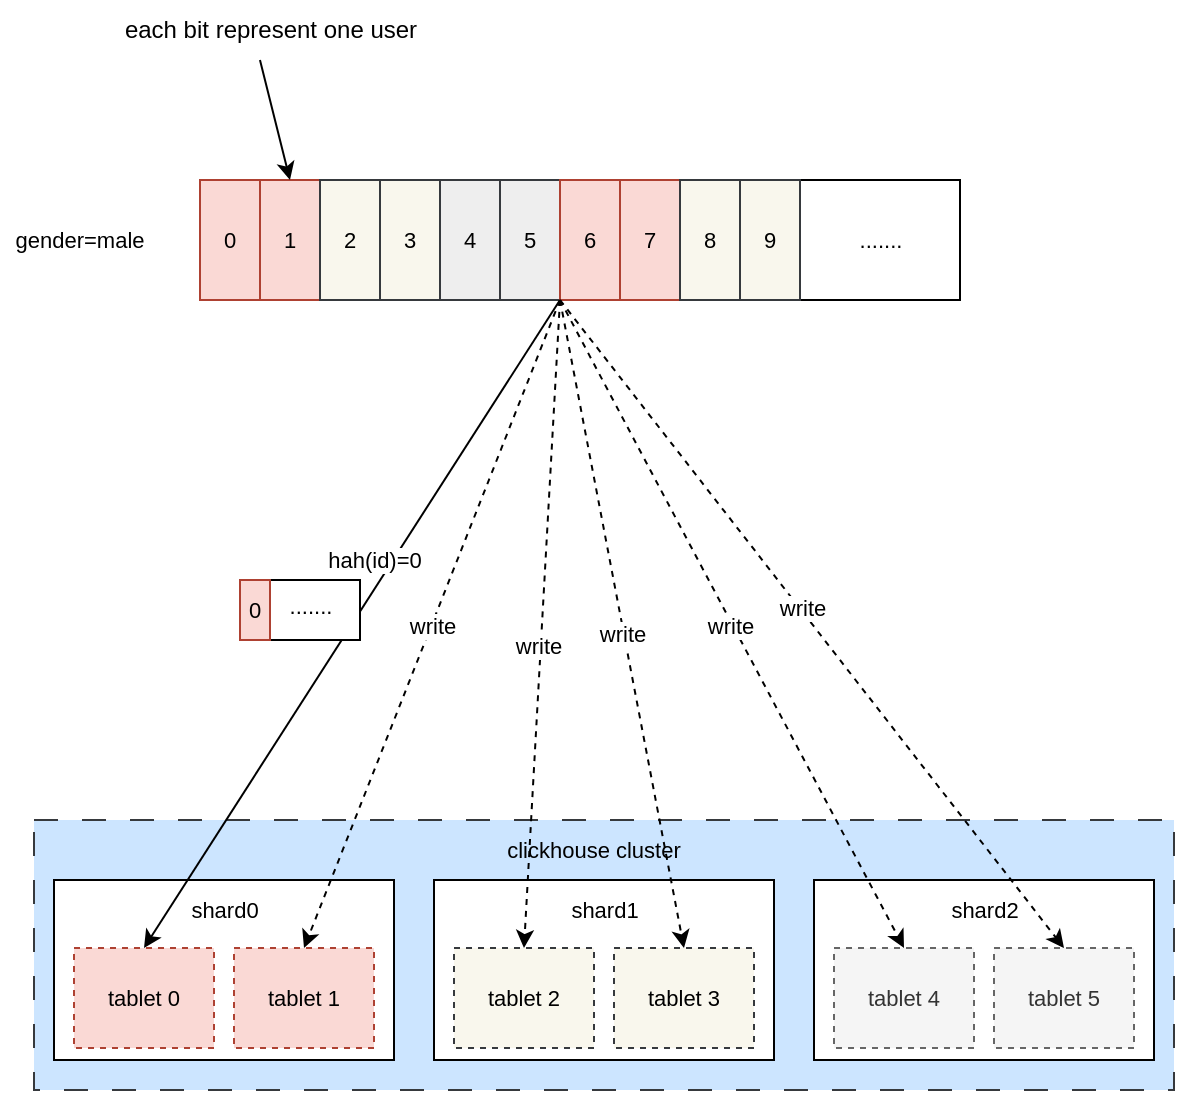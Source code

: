 <mxfile version="22.0.8" type="github">
  <diagram name="第 1 页" id="HDRhys7lzUm58w42Q5RW">
    <mxGraphModel dx="1157" dy="821" grid="1" gridSize="10" guides="1" tooltips="1" connect="1" arrows="1" fold="1" page="1" pageScale="1" pageWidth="827" pageHeight="1169" math="0" shadow="0">
      <root>
        <mxCell id="0" />
        <mxCell id="1" parent="0" />
        <mxCell id="Bs3yNAtl0TAtnO_HznIv-48" value="" style="group" parent="1" vertex="1" connectable="0">
          <mxGeometry x="257" y="920" width="570" height="135" as="geometry" />
        </mxCell>
        <mxCell id="Bs3yNAtl0TAtnO_HznIv-49" value="" style="rounded=0;whiteSpace=wrap;html=1;strokeColor=#36393d;fontSize=11;fillColor=#cce5ff;dashed=1;dashPattern=12 12;" parent="Bs3yNAtl0TAtnO_HznIv-48" vertex="1">
          <mxGeometry width="570" height="135" as="geometry" />
        </mxCell>
        <mxCell id="Bs3yNAtl0TAtnO_HznIv-50" value="" style="rounded=0;whiteSpace=wrap;html=1;strokeColor=#000000;fontSize=11;fillColor=default;" parent="Bs3yNAtl0TAtnO_HznIv-48" vertex="1">
          <mxGeometry x="10" y="30" width="170" height="90" as="geometry" />
        </mxCell>
        <mxCell id="Bs3yNAtl0TAtnO_HznIv-51" value="shard0" style="text;html=1;align=center;verticalAlign=middle;resizable=0;points=[];autosize=1;strokeColor=none;fillColor=none;fontSize=11;" parent="Bs3yNAtl0TAtnO_HznIv-48" vertex="1">
          <mxGeometry x="65" y="30" width="60" height="30" as="geometry" />
        </mxCell>
        <mxCell id="Bs3yNAtl0TAtnO_HznIv-52" value="tablet 0" style="rounded=0;whiteSpace=wrap;html=1;strokeColor=#ae4132;fontSize=11;fillColor=#fad9d5;dashed=1;" parent="Bs3yNAtl0TAtnO_HznIv-48" vertex="1">
          <mxGeometry x="20" y="64" width="70" height="50" as="geometry" />
        </mxCell>
        <mxCell id="Bs3yNAtl0TAtnO_HznIv-53" value="tablet 1" style="rounded=0;whiteSpace=wrap;html=1;strokeColor=#ae4132;fontSize=11;fillColor=#fad9d5;dashed=1;" parent="Bs3yNAtl0TAtnO_HznIv-48" vertex="1">
          <mxGeometry x="100" y="64" width="70" height="50" as="geometry" />
        </mxCell>
        <mxCell id="Bs3yNAtl0TAtnO_HznIv-54" value="" style="rounded=0;whiteSpace=wrap;html=1;strokeColor=#000000;fontSize=11;fillColor=default;" parent="Bs3yNAtl0TAtnO_HznIv-48" vertex="1">
          <mxGeometry x="200" y="30" width="170" height="90" as="geometry" />
        </mxCell>
        <mxCell id="Bs3yNAtl0TAtnO_HznIv-55" value="shard1" style="text;html=1;align=center;verticalAlign=middle;resizable=0;points=[];autosize=1;strokeColor=none;fillColor=none;fontSize=11;" parent="Bs3yNAtl0TAtnO_HznIv-48" vertex="1">
          <mxGeometry x="255" y="30" width="60" height="30" as="geometry" />
        </mxCell>
        <mxCell id="Bs3yNAtl0TAtnO_HznIv-56" value="tablet 2" style="rounded=0;whiteSpace=wrap;html=1;strokeColor=#36393d;fontSize=11;fillColor=#f9f7ed;dashed=1;" parent="Bs3yNAtl0TAtnO_HznIv-48" vertex="1">
          <mxGeometry x="210" y="64" width="70" height="50" as="geometry" />
        </mxCell>
        <mxCell id="Bs3yNAtl0TAtnO_HznIv-57" value="tablet 3" style="rounded=0;whiteSpace=wrap;html=1;strokeColor=#36393d;fontSize=11;fillColor=#f9f7ed;dashed=1;" parent="Bs3yNAtl0TAtnO_HznIv-48" vertex="1">
          <mxGeometry x="290" y="64" width="70" height="50" as="geometry" />
        </mxCell>
        <mxCell id="Bs3yNAtl0TAtnO_HznIv-58" value="" style="rounded=0;whiteSpace=wrap;html=1;strokeColor=#000000;fontSize=11;fillColor=default;" parent="Bs3yNAtl0TAtnO_HznIv-48" vertex="1">
          <mxGeometry x="390" y="30" width="170" height="90" as="geometry" />
        </mxCell>
        <mxCell id="Bs3yNAtl0TAtnO_HznIv-59" value="shard2" style="text;html=1;align=center;verticalAlign=middle;resizable=0;points=[];autosize=1;strokeColor=none;fillColor=none;fontSize=11;" parent="Bs3yNAtl0TAtnO_HznIv-48" vertex="1">
          <mxGeometry x="445" y="30" width="60" height="30" as="geometry" />
        </mxCell>
        <mxCell id="Bs3yNAtl0TAtnO_HznIv-60" value="tablet 4" style="rounded=0;whiteSpace=wrap;html=1;strokeColor=#666666;fontSize=11;fillColor=#f5f5f5;dashed=1;fontColor=#333333;" parent="Bs3yNAtl0TAtnO_HznIv-48" vertex="1">
          <mxGeometry x="400" y="64" width="70" height="50" as="geometry" />
        </mxCell>
        <mxCell id="Bs3yNAtl0TAtnO_HznIv-61" value="tablet 5" style="rounded=0;whiteSpace=wrap;html=1;strokeColor=#666666;fontSize=11;fillColor=#f5f5f5;dashed=1;fontColor=#333333;" parent="Bs3yNAtl0TAtnO_HznIv-48" vertex="1">
          <mxGeometry x="480" y="64" width="70" height="50" as="geometry" />
        </mxCell>
        <mxCell id="Bs3yNAtl0TAtnO_HznIv-62" value="clickhouse cluster" style="text;html=1;strokeColor=none;fillColor=none;align=center;verticalAlign=middle;whiteSpace=wrap;rounded=0;fontSize=11;" parent="Bs3yNAtl0TAtnO_HznIv-48" vertex="1">
          <mxGeometry x="230" width="100" height="30" as="geometry" />
        </mxCell>
        <mxCell id="Bs3yNAtl0TAtnO_HznIv-63" value="" style="rounded=0;whiteSpace=wrap;html=1;strokeColor=#000000;fontSize=11;fillColor=default;" parent="1" vertex="1">
          <mxGeometry x="340" y="600" width="380" height="60" as="geometry" />
        </mxCell>
        <mxCell id="Bs3yNAtl0TAtnO_HznIv-64" value="gender=male&lt;br&gt;" style="text;html=1;strokeColor=none;fillColor=none;align=center;verticalAlign=middle;whiteSpace=wrap;rounded=0;fontSize=11;" parent="1" vertex="1">
          <mxGeometry x="240" y="600" width="80" height="60" as="geometry" />
        </mxCell>
        <mxCell id="Bs3yNAtl0TAtnO_HznIv-65" value="0" style="rounded=0;whiteSpace=wrap;html=1;strokeColor=#ae4132;fontSize=11;fillColor=#fad9d5;" parent="1" vertex="1">
          <mxGeometry x="340" y="600" width="30" height="60" as="geometry" />
        </mxCell>
        <mxCell id="Bs3yNAtl0TAtnO_HznIv-66" value="1" style="rounded=0;whiteSpace=wrap;html=1;strokeColor=#ae4132;fontSize=11;fillColor=#fad9d5;" parent="1" vertex="1">
          <mxGeometry x="370" y="600" width="30" height="60" as="geometry" />
        </mxCell>
        <mxCell id="Bs3yNAtl0TAtnO_HznIv-67" value="2" style="rounded=0;whiteSpace=wrap;html=1;strokeColor=#36393d;fontSize=11;fillColor=#f9f7ed;" parent="1" vertex="1">
          <mxGeometry x="400" y="600" width="30" height="60" as="geometry" />
        </mxCell>
        <mxCell id="Bs3yNAtl0TAtnO_HznIv-68" value="3" style="rounded=0;whiteSpace=wrap;html=1;strokeColor=#36393d;fontSize=11;fillColor=#f9f7ed;" parent="1" vertex="1">
          <mxGeometry x="430" y="600" width="30" height="60" as="geometry" />
        </mxCell>
        <mxCell id="Bs3yNAtl0TAtnO_HznIv-69" value="4" style="rounded=0;whiteSpace=wrap;html=1;strokeColor=#36393d;fontSize=11;fillColor=#eeeeee;" parent="1" vertex="1">
          <mxGeometry x="460" y="600" width="30" height="60" as="geometry" />
        </mxCell>
        <mxCell id="Bs3yNAtl0TAtnO_HznIv-70" value="5" style="rounded=0;whiteSpace=wrap;html=1;strokeColor=#36393d;fontSize=11;fillColor=#eeeeee;" parent="1" vertex="1">
          <mxGeometry x="490" y="600" width="30" height="60" as="geometry" />
        </mxCell>
        <mxCell id="Bs3yNAtl0TAtnO_HznIv-71" value="6" style="rounded=0;whiteSpace=wrap;html=1;strokeColor=#ae4132;fontSize=11;fillColor=#fad9d5;" parent="1" vertex="1">
          <mxGeometry x="520" y="600" width="30" height="60" as="geometry" />
        </mxCell>
        <mxCell id="Bs3yNAtl0TAtnO_HznIv-72" value="7" style="rounded=0;whiteSpace=wrap;html=1;strokeColor=#ae4132;fontSize=11;fillColor=#fad9d5;" parent="1" vertex="1">
          <mxGeometry x="550" y="600" width="30" height="60" as="geometry" />
        </mxCell>
        <mxCell id="Bs3yNAtl0TAtnO_HznIv-73" value="8" style="rounded=0;whiteSpace=wrap;html=1;strokeColor=#36393d;fontSize=11;fillColor=#f9f7ed;" parent="1" vertex="1">
          <mxGeometry x="580" y="600" width="30" height="60" as="geometry" />
        </mxCell>
        <mxCell id="Bs3yNAtl0TAtnO_HznIv-74" value="9" style="rounded=0;whiteSpace=wrap;html=1;strokeColor=#36393d;fontSize=11;fillColor=#f9f7ed;" parent="1" vertex="1">
          <mxGeometry x="610" y="600" width="30" height="60" as="geometry" />
        </mxCell>
        <mxCell id="Bs3yNAtl0TAtnO_HznIv-75" value="......." style="text;html=1;align=center;verticalAlign=middle;resizable=0;points=[];autosize=1;strokeColor=none;fillColor=none;fontSize=11;" parent="1" vertex="1">
          <mxGeometry x="660" y="615" width="40" height="30" as="geometry" />
        </mxCell>
        <mxCell id="Bs3yNAtl0TAtnO_HznIv-76" value="" style="endArrow=classic;html=1;rounded=0;strokeColor=#000000;fontSize=11;curved=1;entryX=0.5;entryY=0;entryDx=0;entryDy=0;exitX=1;exitY=1;exitDx=0;exitDy=0;" parent="1" source="Bs3yNAtl0TAtnO_HznIv-70" target="Bs3yNAtl0TAtnO_HznIv-52" edge="1">
          <mxGeometry width="50" height="50" relative="1" as="geometry">
            <mxPoint x="310" y="790" as="sourcePoint" />
            <mxPoint x="360" y="740" as="targetPoint" />
          </mxGeometry>
        </mxCell>
        <mxCell id="Bs3yNAtl0TAtnO_HznIv-77" value="hah(id)=0" style="edgeLabel;html=1;align=center;verticalAlign=middle;resizable=0;points=[];fontSize=11;" parent="Bs3yNAtl0TAtnO_HznIv-76" vertex="1" connectable="0">
          <mxGeometry x="-0.02" y="2" relative="1" as="geometry">
            <mxPoint x="7" y="-30" as="offset" />
          </mxGeometry>
        </mxCell>
        <mxCell id="Bs3yNAtl0TAtnO_HznIv-78" value="" style="endArrow=classic;html=1;rounded=0;strokeColor=#000000;fontSize=11;curved=1;entryX=0.5;entryY=0;entryDx=0;entryDy=0;exitX=0;exitY=1;exitDx=0;exitDy=0;dashed=1;" parent="1" source="Bs3yNAtl0TAtnO_HznIv-71" target="Bs3yNAtl0TAtnO_HznIv-53" edge="1">
          <mxGeometry width="50" height="50" relative="1" as="geometry">
            <mxPoint x="530" y="670" as="sourcePoint" />
            <mxPoint x="295" y="894" as="targetPoint" />
          </mxGeometry>
        </mxCell>
        <mxCell id="Bs3yNAtl0TAtnO_HznIv-79" value="write" style="edgeLabel;html=1;align=center;verticalAlign=middle;resizable=0;points=[];fontSize=11;" parent="Bs3yNAtl0TAtnO_HznIv-78" vertex="1" connectable="0">
          <mxGeometry x="0.005" relative="1" as="geometry">
            <mxPoint as="offset" />
          </mxGeometry>
        </mxCell>
        <mxCell id="Bs3yNAtl0TAtnO_HznIv-80" value="" style="endArrow=classic;html=1;rounded=0;strokeColor=#000000;fontSize=11;curved=1;entryX=0.5;entryY=0;entryDx=0;entryDy=0;exitX=0;exitY=1;exitDx=0;exitDy=0;dashed=1;" parent="1" source="Bs3yNAtl0TAtnO_HznIv-71" target="Bs3yNAtl0TAtnO_HznIv-56" edge="1">
          <mxGeometry width="50" height="50" relative="1" as="geometry">
            <mxPoint x="530" y="670" as="sourcePoint" />
            <mxPoint x="402" y="994" as="targetPoint" />
          </mxGeometry>
        </mxCell>
        <mxCell id="Bs3yNAtl0TAtnO_HznIv-81" value="write" style="edgeLabel;html=1;align=center;verticalAlign=middle;resizable=0;points=[];fontSize=11;" parent="Bs3yNAtl0TAtnO_HznIv-80" vertex="1" connectable="0">
          <mxGeometry x="0.069" y="-2" relative="1" as="geometry">
            <mxPoint as="offset" />
          </mxGeometry>
        </mxCell>
        <mxCell id="Bs3yNAtl0TAtnO_HznIv-82" value="" style="endArrow=classic;html=1;rounded=0;strokeColor=#000000;fontSize=11;curved=1;entryX=0.5;entryY=0;entryDx=0;entryDy=0;exitX=1;exitY=1;exitDx=0;exitDy=0;dashed=1;" parent="1" source="Bs3yNAtl0TAtnO_HznIv-70" target="Bs3yNAtl0TAtnO_HznIv-57" edge="1">
          <mxGeometry width="50" height="50" relative="1" as="geometry">
            <mxPoint x="540" y="680" as="sourcePoint" />
            <mxPoint x="412" y="1004" as="targetPoint" />
          </mxGeometry>
        </mxCell>
        <mxCell id="Bs3yNAtl0TAtnO_HznIv-83" value="write" style="edgeLabel;html=1;align=center;verticalAlign=middle;resizable=0;points=[];fontSize=11;" parent="Bs3yNAtl0TAtnO_HznIv-82" vertex="1" connectable="0">
          <mxGeometry x="0.03" y="-1" relative="1" as="geometry">
            <mxPoint as="offset" />
          </mxGeometry>
        </mxCell>
        <mxCell id="Bs3yNAtl0TAtnO_HznIv-84" value="" style="endArrow=classic;html=1;rounded=0;strokeColor=#000000;fontSize=11;curved=1;entryX=0.5;entryY=0;entryDx=0;entryDy=0;exitX=1;exitY=1;exitDx=0;exitDy=0;dashed=1;" parent="1" source="Bs3yNAtl0TAtnO_HznIv-70" target="Bs3yNAtl0TAtnO_HznIv-60" edge="1">
          <mxGeometry width="50" height="50" relative="1" as="geometry">
            <mxPoint x="530" y="670" as="sourcePoint" />
            <mxPoint x="592" y="994" as="targetPoint" />
          </mxGeometry>
        </mxCell>
        <mxCell id="Bs3yNAtl0TAtnO_HznIv-85" value="write" style="edgeLabel;html=1;align=center;verticalAlign=middle;resizable=0;points=[];fontSize=11;" parent="Bs3yNAtl0TAtnO_HznIv-84" vertex="1" connectable="0">
          <mxGeometry x="-0.0" y="-2" relative="1" as="geometry">
            <mxPoint as="offset" />
          </mxGeometry>
        </mxCell>
        <mxCell id="Bs3yNAtl0TAtnO_HznIv-86" value="" style="endArrow=classic;html=1;rounded=0;strokeColor=#000000;fontSize=11;curved=1;entryX=0.5;entryY=0;entryDx=0;entryDy=0;exitX=0;exitY=1;exitDx=0;exitDy=0;dashed=1;" parent="1" source="Bs3yNAtl0TAtnO_HznIv-71" target="Bs3yNAtl0TAtnO_HznIv-61" edge="1">
          <mxGeometry width="50" height="50" relative="1" as="geometry">
            <mxPoint x="530" y="670" as="sourcePoint" />
            <mxPoint x="702" y="994" as="targetPoint" />
          </mxGeometry>
        </mxCell>
        <mxCell id="Bs3yNAtl0TAtnO_HznIv-87" value="write" style="edgeLabel;html=1;align=center;verticalAlign=middle;resizable=0;points=[];fontSize=11;" parent="Bs3yNAtl0TAtnO_HznIv-86" vertex="1" connectable="0">
          <mxGeometry x="-0.042" relative="1" as="geometry">
            <mxPoint y="-1" as="offset" />
          </mxGeometry>
        </mxCell>
        <mxCell id="Bs3yNAtl0TAtnO_HznIv-88" value="" style="group" parent="1" vertex="1" connectable="0">
          <mxGeometry x="360" y="800" width="60" height="30" as="geometry" />
        </mxCell>
        <mxCell id="Bs3yNAtl0TAtnO_HznIv-89" value="" style="rounded=0;whiteSpace=wrap;html=1;strokeColor=#000000;fontSize=11;fillColor=default;" parent="Bs3yNAtl0TAtnO_HznIv-88" vertex="1">
          <mxGeometry width="60" height="30" as="geometry" />
        </mxCell>
        <mxCell id="Bs3yNAtl0TAtnO_HznIv-90" value="0" style="rounded=0;whiteSpace=wrap;html=1;strokeColor=#ae4132;fontSize=11;fillColor=#fad9d5;" parent="Bs3yNAtl0TAtnO_HznIv-88" vertex="1">
          <mxGeometry width="15" height="30" as="geometry" />
        </mxCell>
        <mxCell id="Bs3yNAtl0TAtnO_HznIv-91" value="......." style="text;html=1;align=center;verticalAlign=middle;resizable=0;points=[];autosize=1;strokeColor=none;fillColor=none;fontSize=11;" parent="Bs3yNAtl0TAtnO_HznIv-88" vertex="1">
          <mxGeometry x="14.998" y="-2" width="40" height="30" as="geometry" />
        </mxCell>
        <mxCell id="xlF2fcvNgRFxU5L0c3Zq-1" value="" style="endArrow=classic;html=1;rounded=0;entryX=0.5;entryY=0;entryDx=0;entryDy=0;" edge="1" parent="1" target="Bs3yNAtl0TAtnO_HznIv-66">
          <mxGeometry width="50" height="50" relative="1" as="geometry">
            <mxPoint x="370" y="540" as="sourcePoint" />
            <mxPoint x="350" y="540" as="targetPoint" />
          </mxGeometry>
        </mxCell>
        <mxCell id="xlF2fcvNgRFxU5L0c3Zq-2" value="each bit represent one user" style="text;html=1;align=center;verticalAlign=middle;resizable=0;points=[];autosize=1;strokeColor=none;fillColor=none;" vertex="1" parent="1">
          <mxGeometry x="290" y="510" width="170" height="30" as="geometry" />
        </mxCell>
      </root>
    </mxGraphModel>
  </diagram>
</mxfile>
